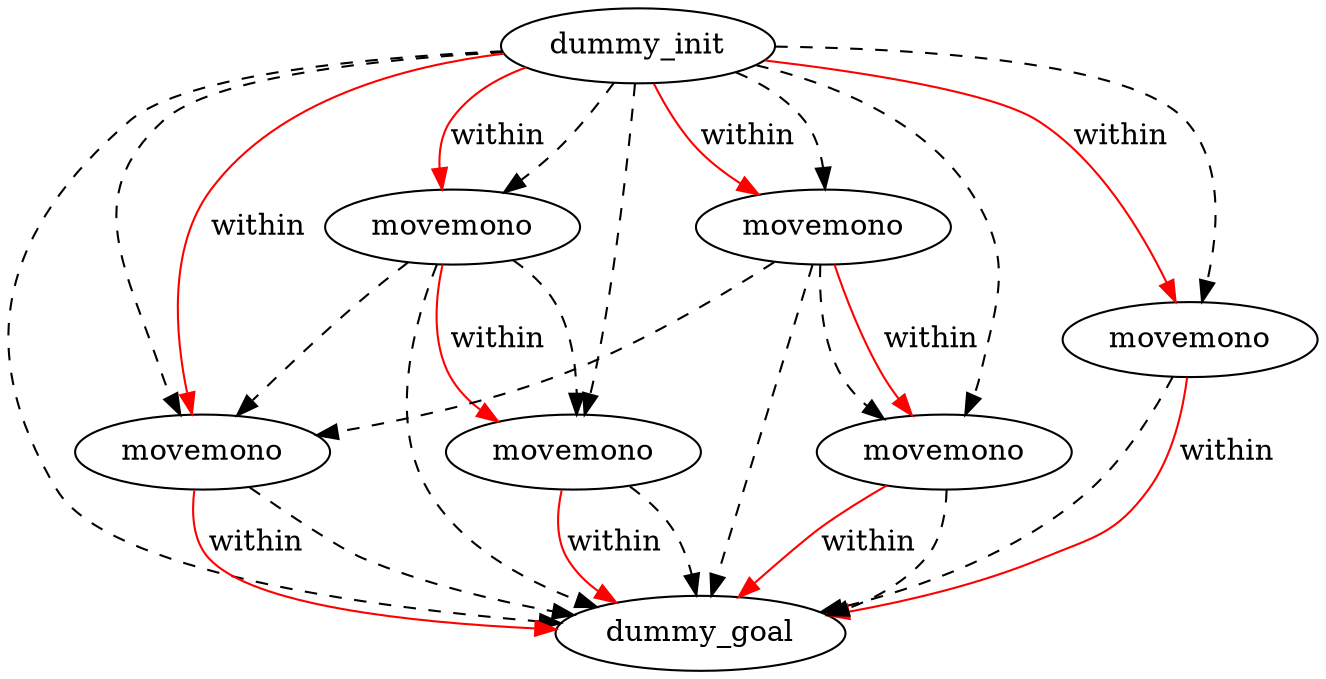 digraph {
	"838e0aca-17b5-ae00-23ec-294a569f8d88" [label=dummy_init]
	"ed827155-a272-86d9-19f7-8370895ca895" [label=dummy_goal]
	"b6843332-504c-fe3c-443f-359b70d965b6" [label=movemono]
	"9271807e-6e64-2380-7344-b69fb6839d4f" [label=movemono]
	"a415129b-415f-1179-588a-8c2196801c7d" [label=movemono]
	"81fd5a20-a525-810c-2685-0a25b23d36b6" [label=movemono]
	"d4b20bef-7ade-3efd-d343-7cdc1e30e488" [label=movemono]
	"fc14b8c6-d25d-81a4-3c42-0bbd4ce67d7e" [label=movemono]
	"b6843332-504c-fe3c-443f-359b70d965b6" -> "ed827155-a272-86d9-19f7-8370895ca895" [color=black style=dashed]
	"838e0aca-17b5-ae00-23ec-294a569f8d88" -> "81fd5a20-a525-810c-2685-0a25b23d36b6" [color=black style=dashed]
	"838e0aca-17b5-ae00-23ec-294a569f8d88" -> "9271807e-6e64-2380-7344-b69fb6839d4f" [color=black style=dashed]
	"838e0aca-17b5-ae00-23ec-294a569f8d88" -> "a415129b-415f-1179-588a-8c2196801c7d" [color=black style=dashed]
	"fc14b8c6-d25d-81a4-3c42-0bbd4ce67d7e" -> "b6843332-504c-fe3c-443f-359b70d965b6" [color=black style=dashed]
	"838e0aca-17b5-ae00-23ec-294a569f8d88" -> "fc14b8c6-d25d-81a4-3c42-0bbd4ce67d7e" [color=black style=dashed]
	"fc14b8c6-d25d-81a4-3c42-0bbd4ce67d7e" -> "d4b20bef-7ade-3efd-d343-7cdc1e30e488" [color=black style=dashed]
	"d4b20bef-7ade-3efd-d343-7cdc1e30e488" -> "ed827155-a272-86d9-19f7-8370895ca895" [color=black style=dashed]
	"838e0aca-17b5-ae00-23ec-294a569f8d88" -> "ed827155-a272-86d9-19f7-8370895ca895" [color=black style=dashed]
	"81fd5a20-a525-810c-2685-0a25b23d36b6" -> "b6843332-504c-fe3c-443f-359b70d965b6" [color=black style=dashed]
	"9271807e-6e64-2380-7344-b69fb6839d4f" -> "ed827155-a272-86d9-19f7-8370895ca895" [color=black style=dashed]
	"838e0aca-17b5-ae00-23ec-294a569f8d88" -> "b6843332-504c-fe3c-443f-359b70d965b6" [color=black style=dashed]
	"81fd5a20-a525-810c-2685-0a25b23d36b6" -> "ed827155-a272-86d9-19f7-8370895ca895" [color=black style=dashed]
	"81fd5a20-a525-810c-2685-0a25b23d36b6" -> "a415129b-415f-1179-588a-8c2196801c7d" [color=black style=dashed]
	"a415129b-415f-1179-588a-8c2196801c7d" -> "ed827155-a272-86d9-19f7-8370895ca895" [color=black style=dashed]
	"fc14b8c6-d25d-81a4-3c42-0bbd4ce67d7e" -> "ed827155-a272-86d9-19f7-8370895ca895" [color=black style=dashed]
	"838e0aca-17b5-ae00-23ec-294a569f8d88" -> "d4b20bef-7ade-3efd-d343-7cdc1e30e488" [color=black style=dashed]
	"b6843332-504c-fe3c-443f-359b70d965b6" -> "ed827155-a272-86d9-19f7-8370895ca895" [label=within color=red]
	"838e0aca-17b5-ae00-23ec-294a569f8d88" -> "fc14b8c6-d25d-81a4-3c42-0bbd4ce67d7e" [label=within color=red]
	"fc14b8c6-d25d-81a4-3c42-0bbd4ce67d7e" -> "d4b20bef-7ade-3efd-d343-7cdc1e30e488" [label=within color=red]
	"9271807e-6e64-2380-7344-b69fb6839d4f" -> "ed827155-a272-86d9-19f7-8370895ca895" [label=within color=red]
	"838e0aca-17b5-ae00-23ec-294a569f8d88" -> "9271807e-6e64-2380-7344-b69fb6839d4f" [label=within color=red]
	"a415129b-415f-1179-588a-8c2196801c7d" -> "ed827155-a272-86d9-19f7-8370895ca895" [label=within color=red]
	"838e0aca-17b5-ae00-23ec-294a569f8d88" -> "81fd5a20-a525-810c-2685-0a25b23d36b6" [label=within color=red]
	"838e0aca-17b5-ae00-23ec-294a569f8d88" -> "b6843332-504c-fe3c-443f-359b70d965b6" [label=within color=red]
	"81fd5a20-a525-810c-2685-0a25b23d36b6" -> "a415129b-415f-1179-588a-8c2196801c7d" [label=within color=red]
	"d4b20bef-7ade-3efd-d343-7cdc1e30e488" -> "ed827155-a272-86d9-19f7-8370895ca895" [label=within color=red]
}
